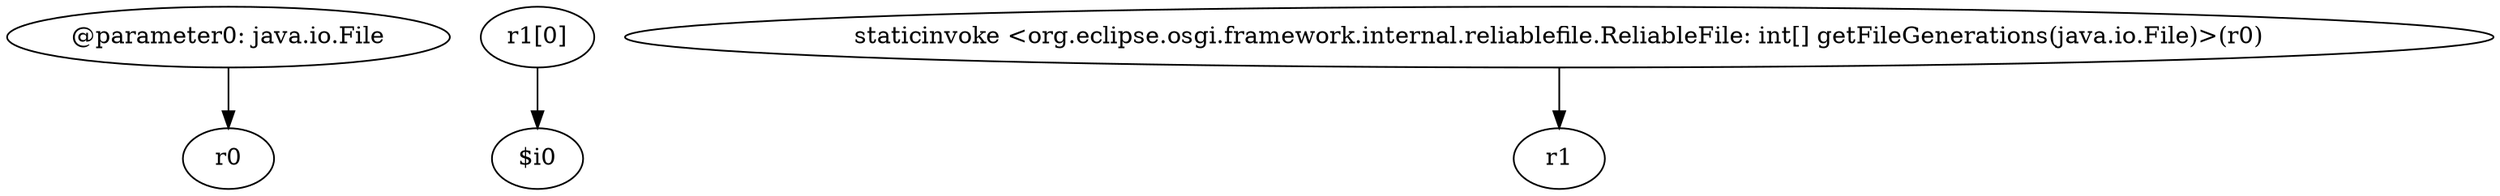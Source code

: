 digraph g {
0[label="@parameter0: java.io.File"]
1[label="r0"]
0->1[label=""]
2[label="r1[0]"]
3[label="$i0"]
2->3[label=""]
4[label="staticinvoke <org.eclipse.osgi.framework.internal.reliablefile.ReliableFile: int[] getFileGenerations(java.io.File)>(r0)"]
5[label="r1"]
4->5[label=""]
}